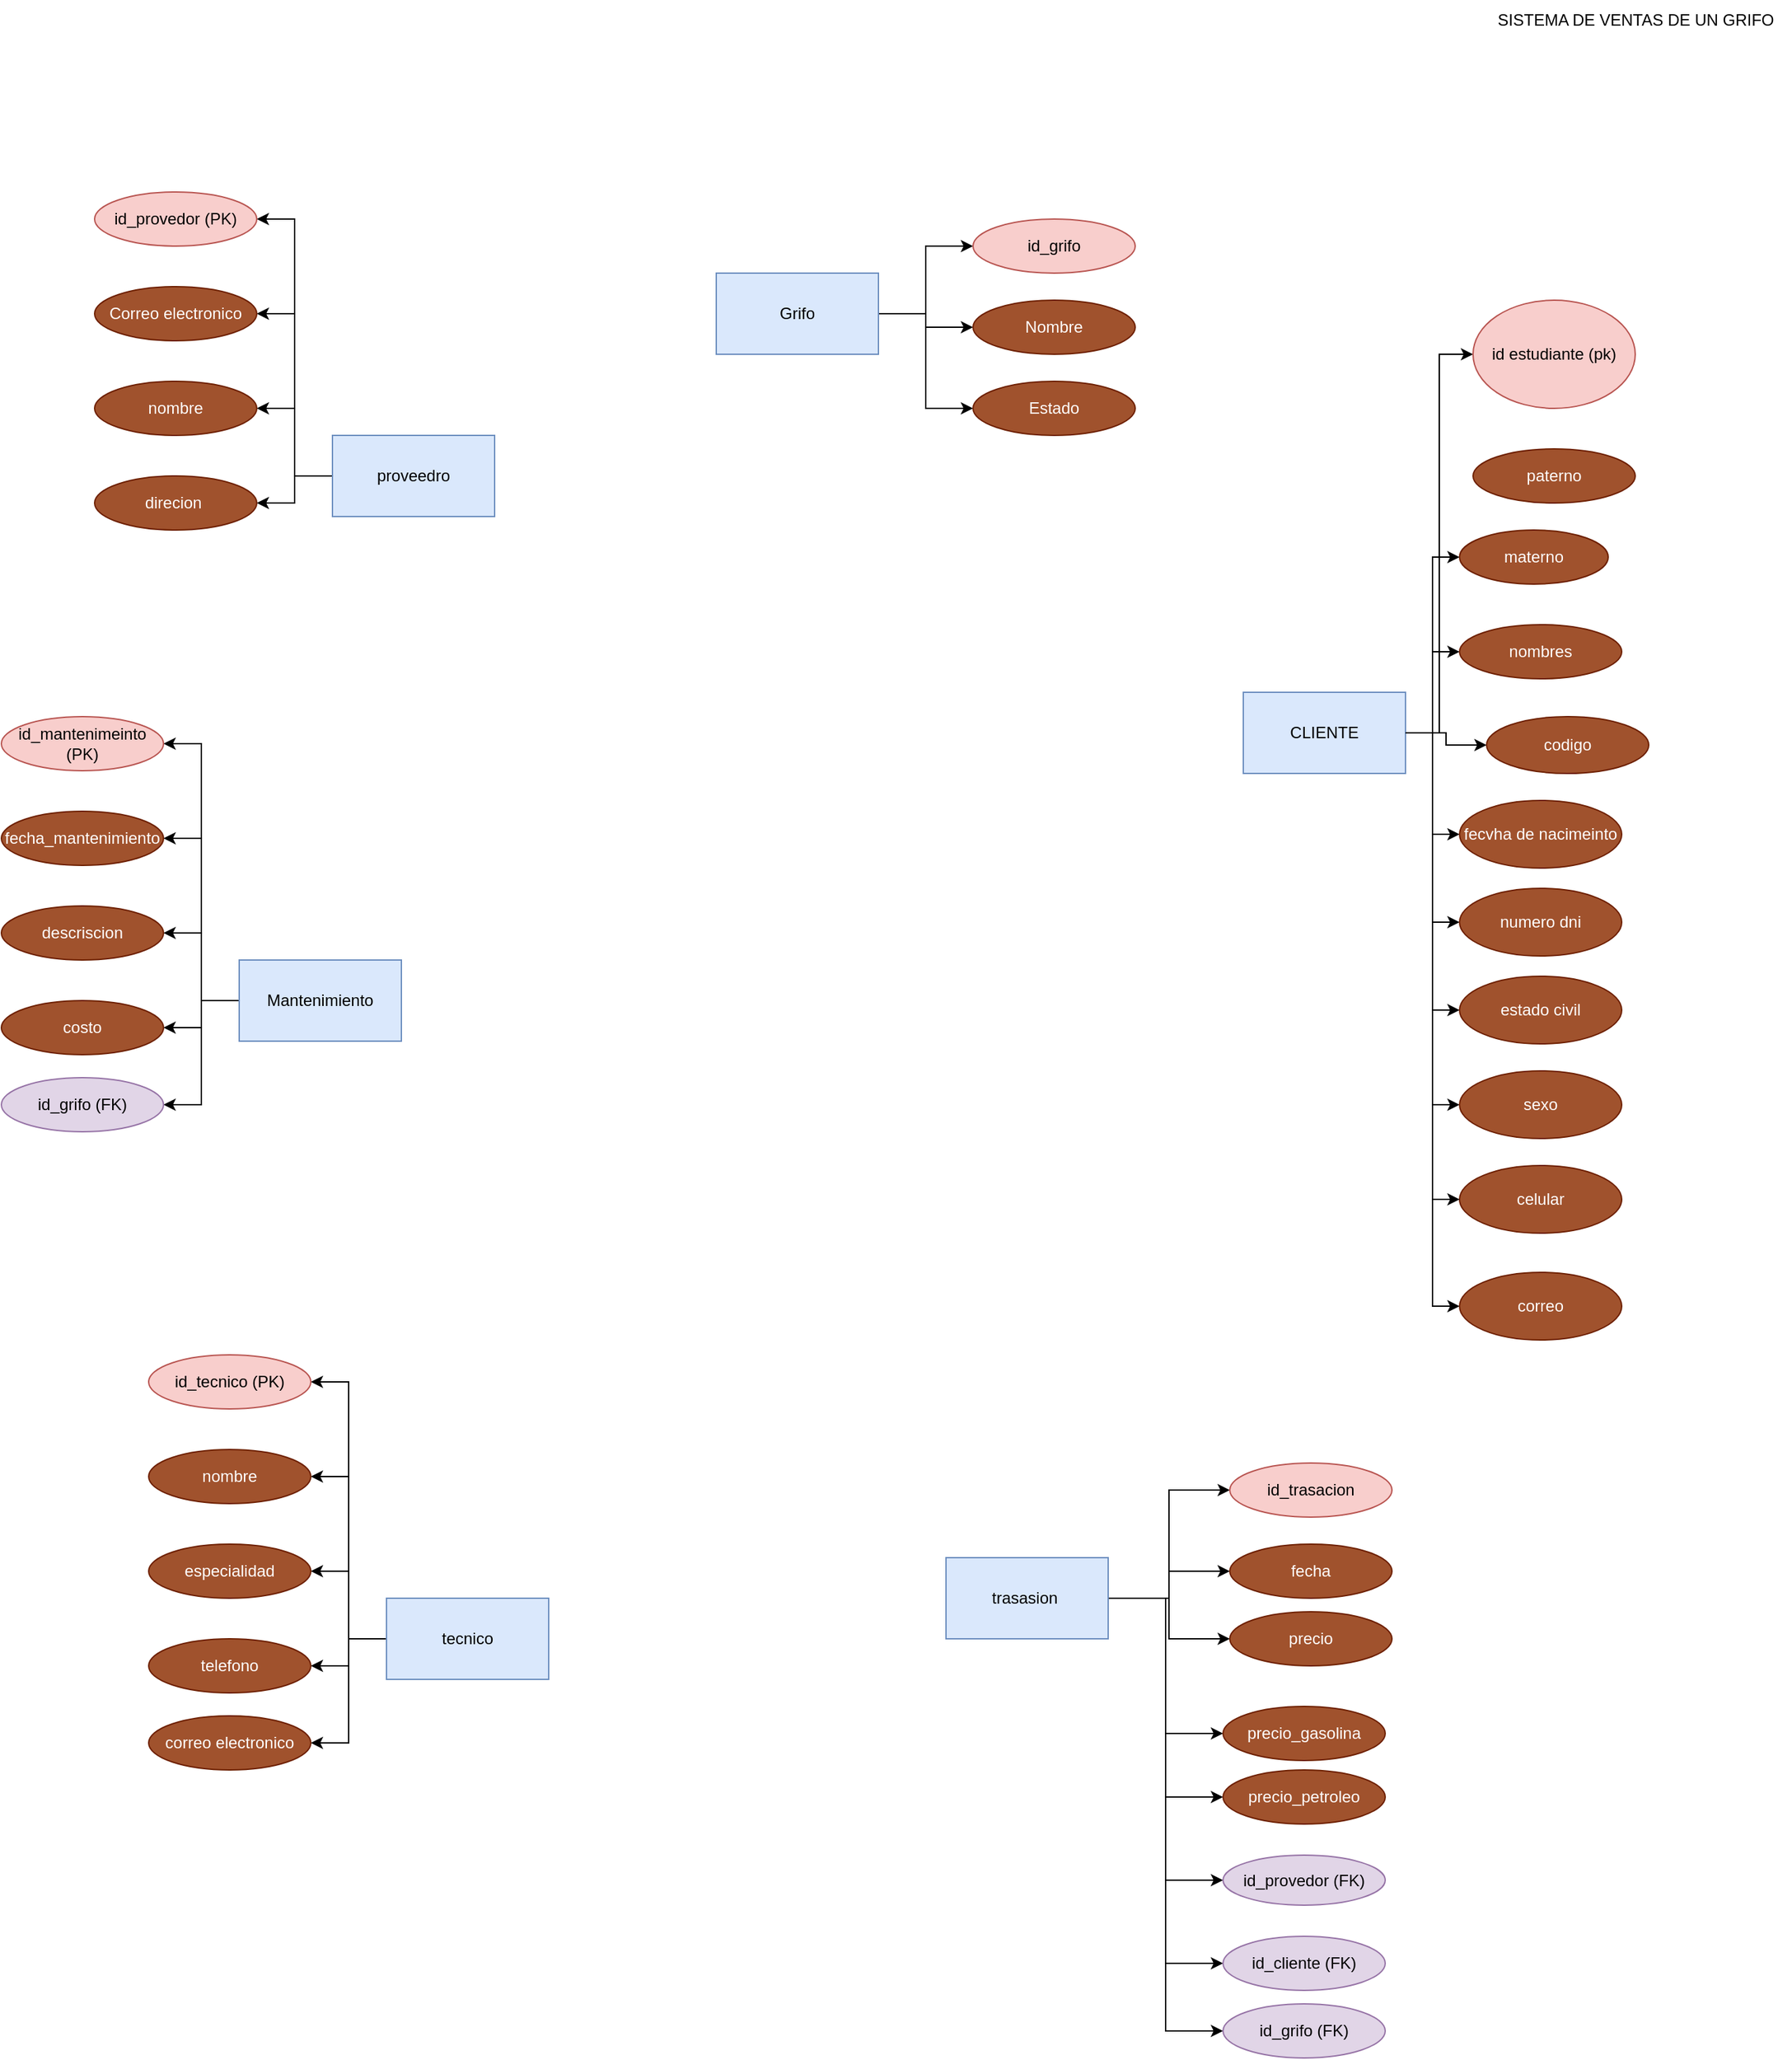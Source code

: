 <mxfile version="24.7.12">
  <diagram name="Página-1" id="AhMKO3Rs-nyZL3TCxrPS">
    <mxGraphModel dx="1490" dy="1107" grid="1" gridSize="10" guides="1" tooltips="1" connect="1" arrows="1" fold="1" page="1" pageScale="1" pageWidth="827" pageHeight="1169" math="0" shadow="0">
      <root>
        <mxCell id="0" />
        <mxCell id="1" parent="0" />
        <mxCell id="E5guHQnxpf9Bkp1orqkg-1" style="edgeStyle=orthogonalEdgeStyle;rounded=0;orthogonalLoop=1;jettySize=auto;html=1;entryX=0;entryY=0.5;entryDx=0;entryDy=0;" edge="1" parent="1" source="E5guHQnxpf9Bkp1orqkg-11" target="E5guHQnxpf9Bkp1orqkg-16">
          <mxGeometry relative="1" as="geometry" />
        </mxCell>
        <mxCell id="E5guHQnxpf9Bkp1orqkg-2" style="edgeStyle=orthogonalEdgeStyle;rounded=0;orthogonalLoop=1;jettySize=auto;html=1;entryX=0;entryY=0.5;entryDx=0;entryDy=0;" edge="1" parent="1" source="E5guHQnxpf9Bkp1orqkg-11" target="E5guHQnxpf9Bkp1orqkg-17">
          <mxGeometry relative="1" as="geometry" />
        </mxCell>
        <mxCell id="E5guHQnxpf9Bkp1orqkg-3" style="edgeStyle=orthogonalEdgeStyle;rounded=0;orthogonalLoop=1;jettySize=auto;html=1;entryX=0;entryY=0.5;entryDx=0;entryDy=0;" edge="1" parent="1" source="E5guHQnxpf9Bkp1orqkg-11" target="E5guHQnxpf9Bkp1orqkg-15">
          <mxGeometry relative="1" as="geometry" />
        </mxCell>
        <mxCell id="E5guHQnxpf9Bkp1orqkg-4" style="edgeStyle=orthogonalEdgeStyle;rounded=0;orthogonalLoop=1;jettySize=auto;html=1;entryX=0;entryY=0.5;entryDx=0;entryDy=0;" edge="1" parent="1" source="E5guHQnxpf9Bkp1orqkg-11" target="E5guHQnxpf9Bkp1orqkg-13">
          <mxGeometry relative="1" as="geometry" />
        </mxCell>
        <mxCell id="E5guHQnxpf9Bkp1orqkg-5" style="edgeStyle=orthogonalEdgeStyle;rounded=0;orthogonalLoop=1;jettySize=auto;html=1;entryX=0;entryY=0.5;entryDx=0;entryDy=0;" edge="1" parent="1" source="E5guHQnxpf9Bkp1orqkg-11" target="E5guHQnxpf9Bkp1orqkg-18">
          <mxGeometry relative="1" as="geometry" />
        </mxCell>
        <mxCell id="E5guHQnxpf9Bkp1orqkg-6" style="edgeStyle=orthogonalEdgeStyle;rounded=0;orthogonalLoop=1;jettySize=auto;html=1;entryX=0;entryY=0.5;entryDx=0;entryDy=0;" edge="1" parent="1" source="E5guHQnxpf9Bkp1orqkg-11" target="E5guHQnxpf9Bkp1orqkg-20">
          <mxGeometry relative="1" as="geometry" />
        </mxCell>
        <mxCell id="E5guHQnxpf9Bkp1orqkg-7" style="edgeStyle=orthogonalEdgeStyle;rounded=0;orthogonalLoop=1;jettySize=auto;html=1;entryX=0;entryY=0.5;entryDx=0;entryDy=0;" edge="1" parent="1" source="E5guHQnxpf9Bkp1orqkg-11" target="E5guHQnxpf9Bkp1orqkg-19">
          <mxGeometry relative="1" as="geometry" />
        </mxCell>
        <mxCell id="E5guHQnxpf9Bkp1orqkg-8" style="edgeStyle=orthogonalEdgeStyle;rounded=0;orthogonalLoop=1;jettySize=auto;html=1;entryX=0;entryY=0.5;entryDx=0;entryDy=0;" edge="1" parent="1" source="E5guHQnxpf9Bkp1orqkg-11" target="E5guHQnxpf9Bkp1orqkg-21">
          <mxGeometry relative="1" as="geometry" />
        </mxCell>
        <mxCell id="E5guHQnxpf9Bkp1orqkg-9" style="edgeStyle=orthogonalEdgeStyle;rounded=0;orthogonalLoop=1;jettySize=auto;html=1;entryX=0;entryY=0.5;entryDx=0;entryDy=0;" edge="1" parent="1" source="E5guHQnxpf9Bkp1orqkg-11" target="E5guHQnxpf9Bkp1orqkg-12">
          <mxGeometry relative="1" as="geometry" />
        </mxCell>
        <mxCell id="E5guHQnxpf9Bkp1orqkg-11" value="&lt;div&gt;CLIENTE&lt;/div&gt;" style="rounded=0;whiteSpace=wrap;html=1;fillColor=#dae8fc;strokeColor=#6c8ebf;" vertex="1" parent="1">
          <mxGeometry x="210" y="520" width="120" height="60" as="geometry" />
        </mxCell>
        <mxCell id="E5guHQnxpf9Bkp1orqkg-12" value="id estudiante (pk)" style="ellipse;whiteSpace=wrap;html=1;fillColor=#f8cecc;strokeColor=#b85450;" vertex="1" parent="1">
          <mxGeometry x="380" y="230" width="120" height="80" as="geometry" />
        </mxCell>
        <mxCell id="E5guHQnxpf9Bkp1orqkg-13" value="fecvha de nacimeinto" style="ellipse;whiteSpace=wrap;html=1;fillColor=#a0522d;strokeColor=#6D1F00;fontColor=#ffffff;" vertex="1" parent="1">
          <mxGeometry x="370" y="600" width="120" height="50" as="geometry" />
        </mxCell>
        <mxCell id="E5guHQnxpf9Bkp1orqkg-14" value="celular" style="ellipse;whiteSpace=wrap;html=1;fillColor=#a0522d;strokeColor=#6D1F00;fontColor=#ffffff;" vertex="1" parent="1">
          <mxGeometry x="370" y="870" width="120" height="50" as="geometry" />
        </mxCell>
        <mxCell id="E5guHQnxpf9Bkp1orqkg-15" value="codigo" style="ellipse;whiteSpace=wrap;html=1;fillColor=#a0522d;strokeColor=#6D1F00;fontColor=#ffffff;" vertex="1" parent="1">
          <mxGeometry x="390" y="538" width="120" height="42" as="geometry" />
        </mxCell>
        <mxCell id="E5guHQnxpf9Bkp1orqkg-16" value="materno" style="ellipse;whiteSpace=wrap;html=1;fillColor=#a0522d;strokeColor=#6D1F00;fontColor=#ffffff;" vertex="1" parent="1">
          <mxGeometry x="370" y="400" width="110" height="40" as="geometry" />
        </mxCell>
        <mxCell id="E5guHQnxpf9Bkp1orqkg-17" value="nombres" style="ellipse;whiteSpace=wrap;html=1;fillColor=#a0522d;strokeColor=#6D1F00;fontColor=#ffffff;" vertex="1" parent="1">
          <mxGeometry x="370" y="470" width="120" height="40" as="geometry" />
        </mxCell>
        <mxCell id="E5guHQnxpf9Bkp1orqkg-18" value="numero dni" style="ellipse;whiteSpace=wrap;html=1;fillColor=#a0522d;strokeColor=#6D1F00;fontColor=#ffffff;" vertex="1" parent="1">
          <mxGeometry x="370" y="665" width="120" height="50" as="geometry" />
        </mxCell>
        <mxCell id="E5guHQnxpf9Bkp1orqkg-19" value="sexo" style="ellipse;whiteSpace=wrap;html=1;fillColor=#a0522d;strokeColor=#6D1F00;fontColor=#ffffff;" vertex="1" parent="1">
          <mxGeometry x="370" y="800" width="120" height="50" as="geometry" />
        </mxCell>
        <mxCell id="E5guHQnxpf9Bkp1orqkg-20" value="estado civil" style="ellipse;whiteSpace=wrap;html=1;fillColor=#a0522d;strokeColor=#6D1F00;fontColor=#ffffff;" vertex="1" parent="1">
          <mxGeometry x="370" y="730" width="120" height="50" as="geometry" />
        </mxCell>
        <mxCell id="E5guHQnxpf9Bkp1orqkg-21" value="correo" style="ellipse;whiteSpace=wrap;html=1;fillColor=#a0522d;strokeColor=#6D1F00;fontColor=#ffffff;" vertex="1" parent="1">
          <mxGeometry x="370" y="949" width="120" height="50" as="geometry" />
        </mxCell>
        <mxCell id="E5guHQnxpf9Bkp1orqkg-22" style="edgeStyle=orthogonalEdgeStyle;rounded=0;orthogonalLoop=1;jettySize=auto;html=1;entryX=0;entryY=0.5;entryDx=0;entryDy=0;" edge="1" parent="1" source="E5guHQnxpf9Bkp1orqkg-11" target="E5guHQnxpf9Bkp1orqkg-14">
          <mxGeometry relative="1" as="geometry" />
        </mxCell>
        <mxCell id="E5guHQnxpf9Bkp1orqkg-24" value="paterno" style="ellipse;whiteSpace=wrap;html=1;fillColor=#a0522d;strokeColor=#6D1F00;fontColor=#ffffff;" vertex="1" parent="1">
          <mxGeometry x="380" y="340" width="120" height="40" as="geometry" />
        </mxCell>
        <mxCell id="E5guHQnxpf9Bkp1orqkg-25" value="SISTEMA DE VENTAS DE UN GRIFO" style="text;html=1;align=center;verticalAlign=middle;resizable=0;points=[];autosize=1;strokeColor=none;fillColor=none;" vertex="1" parent="1">
          <mxGeometry x="385" y="8" width="230" height="30" as="geometry" />
        </mxCell>
        <mxCell id="E5guHQnxpf9Bkp1orqkg-32" style="edgeStyle=orthogonalEdgeStyle;rounded=0;orthogonalLoop=1;jettySize=auto;html=1;entryX=0;entryY=0.5;entryDx=0;entryDy=0;" edge="1" parent="1" source="E5guHQnxpf9Bkp1orqkg-26" target="E5guHQnxpf9Bkp1orqkg-28">
          <mxGeometry relative="1" as="geometry" />
        </mxCell>
        <mxCell id="E5guHQnxpf9Bkp1orqkg-33" style="edgeStyle=orthogonalEdgeStyle;rounded=0;orthogonalLoop=1;jettySize=auto;html=1;entryX=0;entryY=0.5;entryDx=0;entryDy=0;" edge="1" parent="1" source="E5guHQnxpf9Bkp1orqkg-26" target="E5guHQnxpf9Bkp1orqkg-29">
          <mxGeometry relative="1" as="geometry" />
        </mxCell>
        <mxCell id="E5guHQnxpf9Bkp1orqkg-34" style="edgeStyle=orthogonalEdgeStyle;rounded=0;orthogonalLoop=1;jettySize=auto;html=1;entryX=0;entryY=0.5;entryDx=0;entryDy=0;" edge="1" parent="1" source="E5guHQnxpf9Bkp1orqkg-26" target="E5guHQnxpf9Bkp1orqkg-27">
          <mxGeometry relative="1" as="geometry" />
        </mxCell>
        <mxCell id="E5guHQnxpf9Bkp1orqkg-26" value="Grifo" style="rounded=0;whiteSpace=wrap;html=1;fillColor=#dae8fc;strokeColor=#6c8ebf;" vertex="1" parent="1">
          <mxGeometry x="-180" y="210" width="120" height="60" as="geometry" />
        </mxCell>
        <mxCell id="E5guHQnxpf9Bkp1orqkg-27" value="Estado" style="ellipse;whiteSpace=wrap;html=1;fillColor=#a0522d;strokeColor=#6D1F00;fontColor=#ffffff;" vertex="1" parent="1">
          <mxGeometry x="10" y="290" width="120" height="40" as="geometry" />
        </mxCell>
        <mxCell id="E5guHQnxpf9Bkp1orqkg-28" value="id_grifo" style="ellipse;whiteSpace=wrap;html=1;fillColor=#f8cecc;strokeColor=#b85450;" vertex="1" parent="1">
          <mxGeometry x="10" y="170" width="120" height="40" as="geometry" />
        </mxCell>
        <mxCell id="E5guHQnxpf9Bkp1orqkg-29" value="Nombre" style="ellipse;whiteSpace=wrap;html=1;fillColor=#a0522d;strokeColor=#6D1F00;fontColor=#ffffff;" vertex="1" parent="1">
          <mxGeometry x="10" y="230" width="120" height="40" as="geometry" />
        </mxCell>
        <mxCell id="E5guHQnxpf9Bkp1orqkg-41" style="edgeStyle=orthogonalEdgeStyle;rounded=0;orthogonalLoop=1;jettySize=auto;html=1;entryX=1;entryY=0.5;entryDx=0;entryDy=0;" edge="1" parent="1" source="E5guHQnxpf9Bkp1orqkg-35" target="E5guHQnxpf9Bkp1orqkg-37">
          <mxGeometry relative="1" as="geometry" />
        </mxCell>
        <mxCell id="E5guHQnxpf9Bkp1orqkg-42" style="edgeStyle=orthogonalEdgeStyle;rounded=0;orthogonalLoop=1;jettySize=auto;html=1;entryX=1;entryY=0.5;entryDx=0;entryDy=0;" edge="1" parent="1" source="E5guHQnxpf9Bkp1orqkg-35" target="E5guHQnxpf9Bkp1orqkg-40">
          <mxGeometry relative="1" as="geometry" />
        </mxCell>
        <mxCell id="E5guHQnxpf9Bkp1orqkg-43" style="edgeStyle=orthogonalEdgeStyle;rounded=0;orthogonalLoop=1;jettySize=auto;html=1;entryX=1;entryY=0.5;entryDx=0;entryDy=0;" edge="1" parent="1" source="E5guHQnxpf9Bkp1orqkg-35" target="E5guHQnxpf9Bkp1orqkg-39">
          <mxGeometry relative="1" as="geometry" />
        </mxCell>
        <mxCell id="E5guHQnxpf9Bkp1orqkg-44" style="edgeStyle=orthogonalEdgeStyle;rounded=0;orthogonalLoop=1;jettySize=auto;html=1;entryX=1;entryY=0.5;entryDx=0;entryDy=0;" edge="1" parent="1" source="E5guHQnxpf9Bkp1orqkg-35" target="E5guHQnxpf9Bkp1orqkg-38">
          <mxGeometry relative="1" as="geometry" />
        </mxCell>
        <mxCell id="E5guHQnxpf9Bkp1orqkg-35" value="proveedro" style="rounded=0;whiteSpace=wrap;html=1;fillColor=#dae8fc;strokeColor=#6c8ebf;" vertex="1" parent="1">
          <mxGeometry x="-464" y="330" width="120" height="60" as="geometry" />
        </mxCell>
        <mxCell id="E5guHQnxpf9Bkp1orqkg-37" value="id_provedor (PK)" style="ellipse;whiteSpace=wrap;html=1;fillColor=#f8cecc;strokeColor=#b85450;" vertex="1" parent="1">
          <mxGeometry x="-640" y="150" width="120" height="40" as="geometry" />
        </mxCell>
        <mxCell id="E5guHQnxpf9Bkp1orqkg-38" value="direcion&amp;nbsp;" style="ellipse;whiteSpace=wrap;html=1;fillColor=#a0522d;strokeColor=#6D1F00;fontColor=#ffffff;" vertex="1" parent="1">
          <mxGeometry x="-640" y="360" width="120" height="40" as="geometry" />
        </mxCell>
        <mxCell id="E5guHQnxpf9Bkp1orqkg-39" value="nombre" style="ellipse;whiteSpace=wrap;html=1;fillColor=#a0522d;strokeColor=#6D1F00;fontColor=#ffffff;" vertex="1" parent="1">
          <mxGeometry x="-640" y="290" width="120" height="40" as="geometry" />
        </mxCell>
        <mxCell id="E5guHQnxpf9Bkp1orqkg-40" value="Correo electronico" style="ellipse;whiteSpace=wrap;html=1;fillColor=#a0522d;strokeColor=#6D1F00;fontColor=#ffffff;" vertex="1" parent="1">
          <mxGeometry x="-640" y="220" width="120" height="40" as="geometry" />
        </mxCell>
        <mxCell id="E5guHQnxpf9Bkp1orqkg-46" style="edgeStyle=orthogonalEdgeStyle;rounded=0;orthogonalLoop=1;jettySize=auto;html=1;entryX=1;entryY=0.5;entryDx=0;entryDy=0;" edge="1" parent="1" source="E5guHQnxpf9Bkp1orqkg-50" target="E5guHQnxpf9Bkp1orqkg-51">
          <mxGeometry relative="1" as="geometry" />
        </mxCell>
        <mxCell id="E5guHQnxpf9Bkp1orqkg-47" style="edgeStyle=orthogonalEdgeStyle;rounded=0;orthogonalLoop=1;jettySize=auto;html=1;entryX=1;entryY=0.5;entryDx=0;entryDy=0;" edge="1" parent="1" source="E5guHQnxpf9Bkp1orqkg-50" target="E5guHQnxpf9Bkp1orqkg-54">
          <mxGeometry relative="1" as="geometry" />
        </mxCell>
        <mxCell id="E5guHQnxpf9Bkp1orqkg-48" style="edgeStyle=orthogonalEdgeStyle;rounded=0;orthogonalLoop=1;jettySize=auto;html=1;entryX=1;entryY=0.5;entryDx=0;entryDy=0;" edge="1" parent="1" source="E5guHQnxpf9Bkp1orqkg-50" target="E5guHQnxpf9Bkp1orqkg-53">
          <mxGeometry relative="1" as="geometry" />
        </mxCell>
        <mxCell id="E5guHQnxpf9Bkp1orqkg-49" style="edgeStyle=orthogonalEdgeStyle;rounded=0;orthogonalLoop=1;jettySize=auto;html=1;entryX=1;entryY=0.5;entryDx=0;entryDy=0;" edge="1" parent="1" source="E5guHQnxpf9Bkp1orqkg-50" target="E5guHQnxpf9Bkp1orqkg-52">
          <mxGeometry relative="1" as="geometry" />
        </mxCell>
        <mxCell id="E5guHQnxpf9Bkp1orqkg-56" style="edgeStyle=orthogonalEdgeStyle;rounded=0;orthogonalLoop=1;jettySize=auto;html=1;entryX=1;entryY=0.5;entryDx=0;entryDy=0;" edge="1" parent="1" source="E5guHQnxpf9Bkp1orqkg-50" target="E5guHQnxpf9Bkp1orqkg-55">
          <mxGeometry relative="1" as="geometry" />
        </mxCell>
        <mxCell id="E5guHQnxpf9Bkp1orqkg-50" value="Mantenimiento" style="rounded=0;whiteSpace=wrap;html=1;fillColor=#dae8fc;strokeColor=#6c8ebf;" vertex="1" parent="1">
          <mxGeometry x="-533" y="718" width="120" height="60" as="geometry" />
        </mxCell>
        <mxCell id="E5guHQnxpf9Bkp1orqkg-51" value="id_mantenimeinto (PK)" style="ellipse;whiteSpace=wrap;html=1;fillColor=#f8cecc;strokeColor=#b85450;" vertex="1" parent="1">
          <mxGeometry x="-709" y="538" width="120" height="40" as="geometry" />
        </mxCell>
        <mxCell id="E5guHQnxpf9Bkp1orqkg-52" value="costo" style="ellipse;whiteSpace=wrap;html=1;fillColor=#a0522d;strokeColor=#6D1F00;fontColor=#ffffff;" vertex="1" parent="1">
          <mxGeometry x="-709" y="748" width="120" height="40" as="geometry" />
        </mxCell>
        <mxCell id="E5guHQnxpf9Bkp1orqkg-53" value="descriscion" style="ellipse;whiteSpace=wrap;html=1;fillColor=#a0522d;strokeColor=#6D1F00;fontColor=#ffffff;" vertex="1" parent="1">
          <mxGeometry x="-709" y="678" width="120" height="40" as="geometry" />
        </mxCell>
        <mxCell id="E5guHQnxpf9Bkp1orqkg-54" value="fecha_mantenimiento" style="ellipse;whiteSpace=wrap;html=1;fillColor=#a0522d;strokeColor=#6D1F00;fontColor=#ffffff;" vertex="1" parent="1">
          <mxGeometry x="-709" y="608" width="120" height="40" as="geometry" />
        </mxCell>
        <mxCell id="E5guHQnxpf9Bkp1orqkg-55" value="id_grifo (FK)" style="ellipse;whiteSpace=wrap;html=1;fillColor=#e1d5e7;strokeColor=#9673a6;" vertex="1" parent="1">
          <mxGeometry x="-709" y="805" width="120" height="40" as="geometry" />
        </mxCell>
        <mxCell id="E5guHQnxpf9Bkp1orqkg-57" style="edgeStyle=orthogonalEdgeStyle;rounded=0;orthogonalLoop=1;jettySize=auto;html=1;entryX=1;entryY=0.5;entryDx=0;entryDy=0;" edge="1" parent="1" source="E5guHQnxpf9Bkp1orqkg-62" target="E5guHQnxpf9Bkp1orqkg-63">
          <mxGeometry relative="1" as="geometry" />
        </mxCell>
        <mxCell id="E5guHQnxpf9Bkp1orqkg-58" style="edgeStyle=orthogonalEdgeStyle;rounded=0;orthogonalLoop=1;jettySize=auto;html=1;entryX=1;entryY=0.5;entryDx=0;entryDy=0;" edge="1" parent="1" source="E5guHQnxpf9Bkp1orqkg-62" target="E5guHQnxpf9Bkp1orqkg-66">
          <mxGeometry relative="1" as="geometry" />
        </mxCell>
        <mxCell id="E5guHQnxpf9Bkp1orqkg-59" style="edgeStyle=orthogonalEdgeStyle;rounded=0;orthogonalLoop=1;jettySize=auto;html=1;entryX=1;entryY=0.5;entryDx=0;entryDy=0;" edge="1" parent="1" source="E5guHQnxpf9Bkp1orqkg-62" target="E5guHQnxpf9Bkp1orqkg-65">
          <mxGeometry relative="1" as="geometry" />
        </mxCell>
        <mxCell id="E5guHQnxpf9Bkp1orqkg-60" style="edgeStyle=orthogonalEdgeStyle;rounded=0;orthogonalLoop=1;jettySize=auto;html=1;entryX=1;entryY=0.5;entryDx=0;entryDy=0;" edge="1" parent="1" source="E5guHQnxpf9Bkp1orqkg-62" target="E5guHQnxpf9Bkp1orqkg-64">
          <mxGeometry relative="1" as="geometry" />
        </mxCell>
        <mxCell id="E5guHQnxpf9Bkp1orqkg-61" style="edgeStyle=orthogonalEdgeStyle;rounded=0;orthogonalLoop=1;jettySize=auto;html=1;entryX=1;entryY=0.5;entryDx=0;entryDy=0;" edge="1" parent="1" source="E5guHQnxpf9Bkp1orqkg-62" target="E5guHQnxpf9Bkp1orqkg-67">
          <mxGeometry relative="1" as="geometry" />
        </mxCell>
        <mxCell id="E5guHQnxpf9Bkp1orqkg-62" value="tecnico" style="rounded=0;whiteSpace=wrap;html=1;fillColor=#dae8fc;strokeColor=#6c8ebf;" vertex="1" parent="1">
          <mxGeometry x="-424" y="1190" width="120" height="60" as="geometry" />
        </mxCell>
        <mxCell id="E5guHQnxpf9Bkp1orqkg-63" value="id_tecnico (PK)" style="ellipse;whiteSpace=wrap;html=1;fillColor=#f8cecc;strokeColor=#b85450;" vertex="1" parent="1">
          <mxGeometry x="-600" y="1010" width="120" height="40" as="geometry" />
        </mxCell>
        <mxCell id="E5guHQnxpf9Bkp1orqkg-64" value="telefono" style="ellipse;whiteSpace=wrap;html=1;fillColor=#a0522d;strokeColor=#6D1F00;fontColor=#ffffff;" vertex="1" parent="1">
          <mxGeometry x="-600" y="1220" width="120" height="40" as="geometry" />
        </mxCell>
        <mxCell id="E5guHQnxpf9Bkp1orqkg-65" value="especialidad" style="ellipse;whiteSpace=wrap;html=1;fillColor=#a0522d;strokeColor=#6D1F00;fontColor=#ffffff;" vertex="1" parent="1">
          <mxGeometry x="-600" y="1150" width="120" height="40" as="geometry" />
        </mxCell>
        <mxCell id="E5guHQnxpf9Bkp1orqkg-66" value="nombre" style="ellipse;whiteSpace=wrap;html=1;fillColor=#a0522d;strokeColor=#6D1F00;fontColor=#ffffff;" vertex="1" parent="1">
          <mxGeometry x="-600" y="1080" width="120" height="40" as="geometry" />
        </mxCell>
        <mxCell id="E5guHQnxpf9Bkp1orqkg-67" value="correo electronico" style="ellipse;whiteSpace=wrap;html=1;fillColor=#a0522d;strokeColor=#6D1F00;fontColor=#ffffff;" vertex="1" parent="1">
          <mxGeometry x="-600" y="1277" width="120" height="40" as="geometry" />
        </mxCell>
        <mxCell id="E5guHQnxpf9Bkp1orqkg-72" style="edgeStyle=orthogonalEdgeStyle;rounded=0;orthogonalLoop=1;jettySize=auto;html=1;entryX=0;entryY=0.5;entryDx=0;entryDy=0;" edge="1" parent="1" source="E5guHQnxpf9Bkp1orqkg-68" target="E5guHQnxpf9Bkp1orqkg-70">
          <mxGeometry relative="1" as="geometry" />
        </mxCell>
        <mxCell id="E5guHQnxpf9Bkp1orqkg-73" style="edgeStyle=orthogonalEdgeStyle;rounded=0;orthogonalLoop=1;jettySize=auto;html=1;entryX=0;entryY=0.5;entryDx=0;entryDy=0;" edge="1" parent="1" source="E5guHQnxpf9Bkp1orqkg-68" target="E5guHQnxpf9Bkp1orqkg-69">
          <mxGeometry relative="1" as="geometry" />
        </mxCell>
        <mxCell id="E5guHQnxpf9Bkp1orqkg-74" style="edgeStyle=orthogonalEdgeStyle;rounded=0;orthogonalLoop=1;jettySize=auto;html=1;entryX=0;entryY=0.5;entryDx=0;entryDy=0;" edge="1" parent="1" source="E5guHQnxpf9Bkp1orqkg-68" target="E5guHQnxpf9Bkp1orqkg-71">
          <mxGeometry relative="1" as="geometry" />
        </mxCell>
        <mxCell id="E5guHQnxpf9Bkp1orqkg-77" style="edgeStyle=orthogonalEdgeStyle;rounded=0;orthogonalLoop=1;jettySize=auto;html=1;entryX=0;entryY=0.5;entryDx=0;entryDy=0;" edge="1" parent="1" source="E5guHQnxpf9Bkp1orqkg-68" target="E5guHQnxpf9Bkp1orqkg-76">
          <mxGeometry relative="1" as="geometry" />
        </mxCell>
        <mxCell id="E5guHQnxpf9Bkp1orqkg-78" style="edgeStyle=orthogonalEdgeStyle;rounded=0;orthogonalLoop=1;jettySize=auto;html=1;entryX=0;entryY=0.5;entryDx=0;entryDy=0;" edge="1" parent="1" source="E5guHQnxpf9Bkp1orqkg-68" target="E5guHQnxpf9Bkp1orqkg-75">
          <mxGeometry relative="1" as="geometry" />
        </mxCell>
        <mxCell id="E5guHQnxpf9Bkp1orqkg-82" style="edgeStyle=orthogonalEdgeStyle;rounded=0;orthogonalLoop=1;jettySize=auto;html=1;entryX=0;entryY=0.5;entryDx=0;entryDy=0;" edge="1" parent="1" source="E5guHQnxpf9Bkp1orqkg-68" target="E5guHQnxpf9Bkp1orqkg-80">
          <mxGeometry relative="1" as="geometry" />
        </mxCell>
        <mxCell id="E5guHQnxpf9Bkp1orqkg-83" style="edgeStyle=orthogonalEdgeStyle;rounded=0;orthogonalLoop=1;jettySize=auto;html=1;entryX=0;entryY=0.5;entryDx=0;entryDy=0;" edge="1" parent="1" source="E5guHQnxpf9Bkp1orqkg-68" target="E5guHQnxpf9Bkp1orqkg-81">
          <mxGeometry relative="1" as="geometry" />
        </mxCell>
        <mxCell id="E5guHQnxpf9Bkp1orqkg-84" style="edgeStyle=orthogonalEdgeStyle;rounded=0;orthogonalLoop=1;jettySize=auto;html=1;entryX=0;entryY=0.5;entryDx=0;entryDy=0;" edge="1" parent="1" source="E5guHQnxpf9Bkp1orqkg-68" target="E5guHQnxpf9Bkp1orqkg-79">
          <mxGeometry relative="1" as="geometry" />
        </mxCell>
        <mxCell id="E5guHQnxpf9Bkp1orqkg-68" value="trasasion&amp;nbsp;" style="rounded=0;whiteSpace=wrap;html=1;fillColor=#dae8fc;strokeColor=#6c8ebf;" vertex="1" parent="1">
          <mxGeometry x="-10" y="1160" width="120" height="60" as="geometry" />
        </mxCell>
        <mxCell id="E5guHQnxpf9Bkp1orqkg-69" value="precio" style="ellipse;whiteSpace=wrap;html=1;fillColor=#a0522d;strokeColor=#6D1F00;fontColor=#ffffff;" vertex="1" parent="1">
          <mxGeometry x="200" y="1200" width="120" height="40" as="geometry" />
        </mxCell>
        <mxCell id="E5guHQnxpf9Bkp1orqkg-70" value="id_trasacion" style="ellipse;whiteSpace=wrap;html=1;fillColor=#f8cecc;strokeColor=#b85450;" vertex="1" parent="1">
          <mxGeometry x="200" y="1090" width="120" height="40" as="geometry" />
        </mxCell>
        <mxCell id="E5guHQnxpf9Bkp1orqkg-71" value="fecha" style="ellipse;whiteSpace=wrap;html=1;fillColor=#a0522d;strokeColor=#6D1F00;fontColor=#ffffff;" vertex="1" parent="1">
          <mxGeometry x="200" y="1150" width="120" height="40" as="geometry" />
        </mxCell>
        <mxCell id="E5guHQnxpf9Bkp1orqkg-75" value="id_grifo (FK)" style="ellipse;whiteSpace=wrap;html=1;fillColor=#e1d5e7;strokeColor=#9673a6;" vertex="1" parent="1">
          <mxGeometry x="195" y="1490" width="120" height="40" as="geometry" />
        </mxCell>
        <mxCell id="E5guHQnxpf9Bkp1orqkg-76" value="id_provedor (FK)" style="ellipse;whiteSpace=wrap;html=1;fillColor=#e1d5e7;strokeColor=#9673a6;" vertex="1" parent="1">
          <mxGeometry x="195" y="1380" width="120" height="37" as="geometry" />
        </mxCell>
        <mxCell id="E5guHQnxpf9Bkp1orqkg-79" value="id_cliente (FK)" style="ellipse;whiteSpace=wrap;html=1;fillColor=#e1d5e7;strokeColor=#9673a6;" vertex="1" parent="1">
          <mxGeometry x="195" y="1440" width="120" height="40" as="geometry" />
        </mxCell>
        <mxCell id="E5guHQnxpf9Bkp1orqkg-80" value="precio_gasolina" style="ellipse;whiteSpace=wrap;html=1;fillColor=#a0522d;strokeColor=#6D1F00;fontColor=#ffffff;" vertex="1" parent="1">
          <mxGeometry x="195" y="1270" width="120" height="40" as="geometry" />
        </mxCell>
        <mxCell id="E5guHQnxpf9Bkp1orqkg-81" value="precio_petroleo" style="ellipse;whiteSpace=wrap;html=1;fillColor=#a0522d;strokeColor=#6D1F00;fontColor=#ffffff;" vertex="1" parent="1">
          <mxGeometry x="195" y="1317" width="120" height="40" as="geometry" />
        </mxCell>
      </root>
    </mxGraphModel>
  </diagram>
</mxfile>

